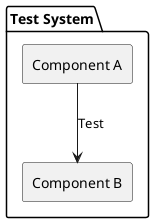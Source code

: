 @startuml
skinparam componentStyle rectangle

package "Test System" {
    component "Component A" as CompA
    component "Component B" as CompB
}

CompA --> CompB : Test
@enduml
